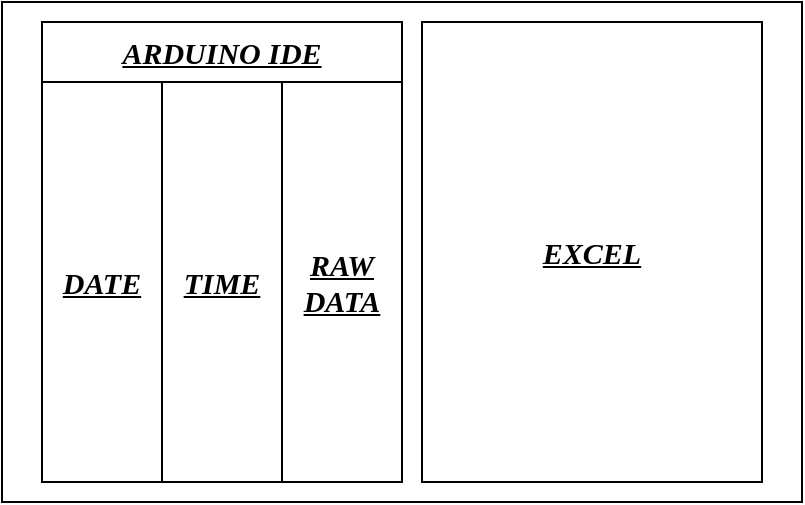 <mxfile version="24.2.3" type="device">
  <diagram name="Page-1" id="qNUR6DpDOCy6S4uhiRNb">
    <mxGraphModel dx="875" dy="443" grid="1" gridSize="10" guides="1" tooltips="1" connect="1" arrows="1" fold="1" page="1" pageScale="1" pageWidth="850" pageHeight="1100" math="0" shadow="0">
      <root>
        <mxCell id="0" />
        <mxCell id="1" parent="0" />
        <mxCell id="jyMq_5GXga4smwKC42Ej-38" value="" style="rounded=0;whiteSpace=wrap;html=1;" vertex="1" parent="1">
          <mxGeometry x="250" y="120" width="400" height="250" as="geometry" />
        </mxCell>
        <mxCell id="jyMq_5GXga4smwKC42Ej-41" value="" style="rounded=0;whiteSpace=wrap;html=1;fontFamily=Times New Roman;fontSize=20;fontStyle=7" vertex="1" parent="1">
          <mxGeometry x="270" y="130" width="180" height="230" as="geometry" />
        </mxCell>
        <mxCell id="jyMq_5GXga4smwKC42Ej-42" value="EXCEL" style="rounded=0;whiteSpace=wrap;html=1;fontFamily=Times New Roman;fontSize=15;fontStyle=7" vertex="1" parent="1">
          <mxGeometry x="460" y="130" width="170" height="230" as="geometry" />
        </mxCell>
        <mxCell id="jyMq_5GXga4smwKC42Ej-43" value="ARDUINO IDE" style="text;html=1;align=center;verticalAlign=middle;whiteSpace=wrap;rounded=0;fontFamily=Times New Roman;fontSize=15;fontStyle=7" vertex="1" parent="1">
          <mxGeometry x="270" y="130" width="180" height="30" as="geometry" />
        </mxCell>
        <mxCell id="jyMq_5GXga4smwKC42Ej-44" value="DATE" style="rounded=0;whiteSpace=wrap;html=1;fontFamily=Times New Roman;fontSize=15;fontStyle=7" vertex="1" parent="1">
          <mxGeometry x="270" y="160" width="60" height="200" as="geometry" />
        </mxCell>
        <mxCell id="jyMq_5GXga4smwKC42Ej-45" value="TIME" style="rounded=0;whiteSpace=wrap;html=1;fontFamily=Times New Roman;fontSize=15;fontStyle=7" vertex="1" parent="1">
          <mxGeometry x="330" y="160" width="60" height="200" as="geometry" />
        </mxCell>
        <mxCell id="jyMq_5GXga4smwKC42Ej-46" value="RAW DATA" style="rounded=0;whiteSpace=wrap;html=1;fontFamily=Times New Roman;fontSize=15;fontStyle=7" vertex="1" parent="1">
          <mxGeometry x="390" y="160" width="60" height="200" as="geometry" />
        </mxCell>
      </root>
    </mxGraphModel>
  </diagram>
</mxfile>
